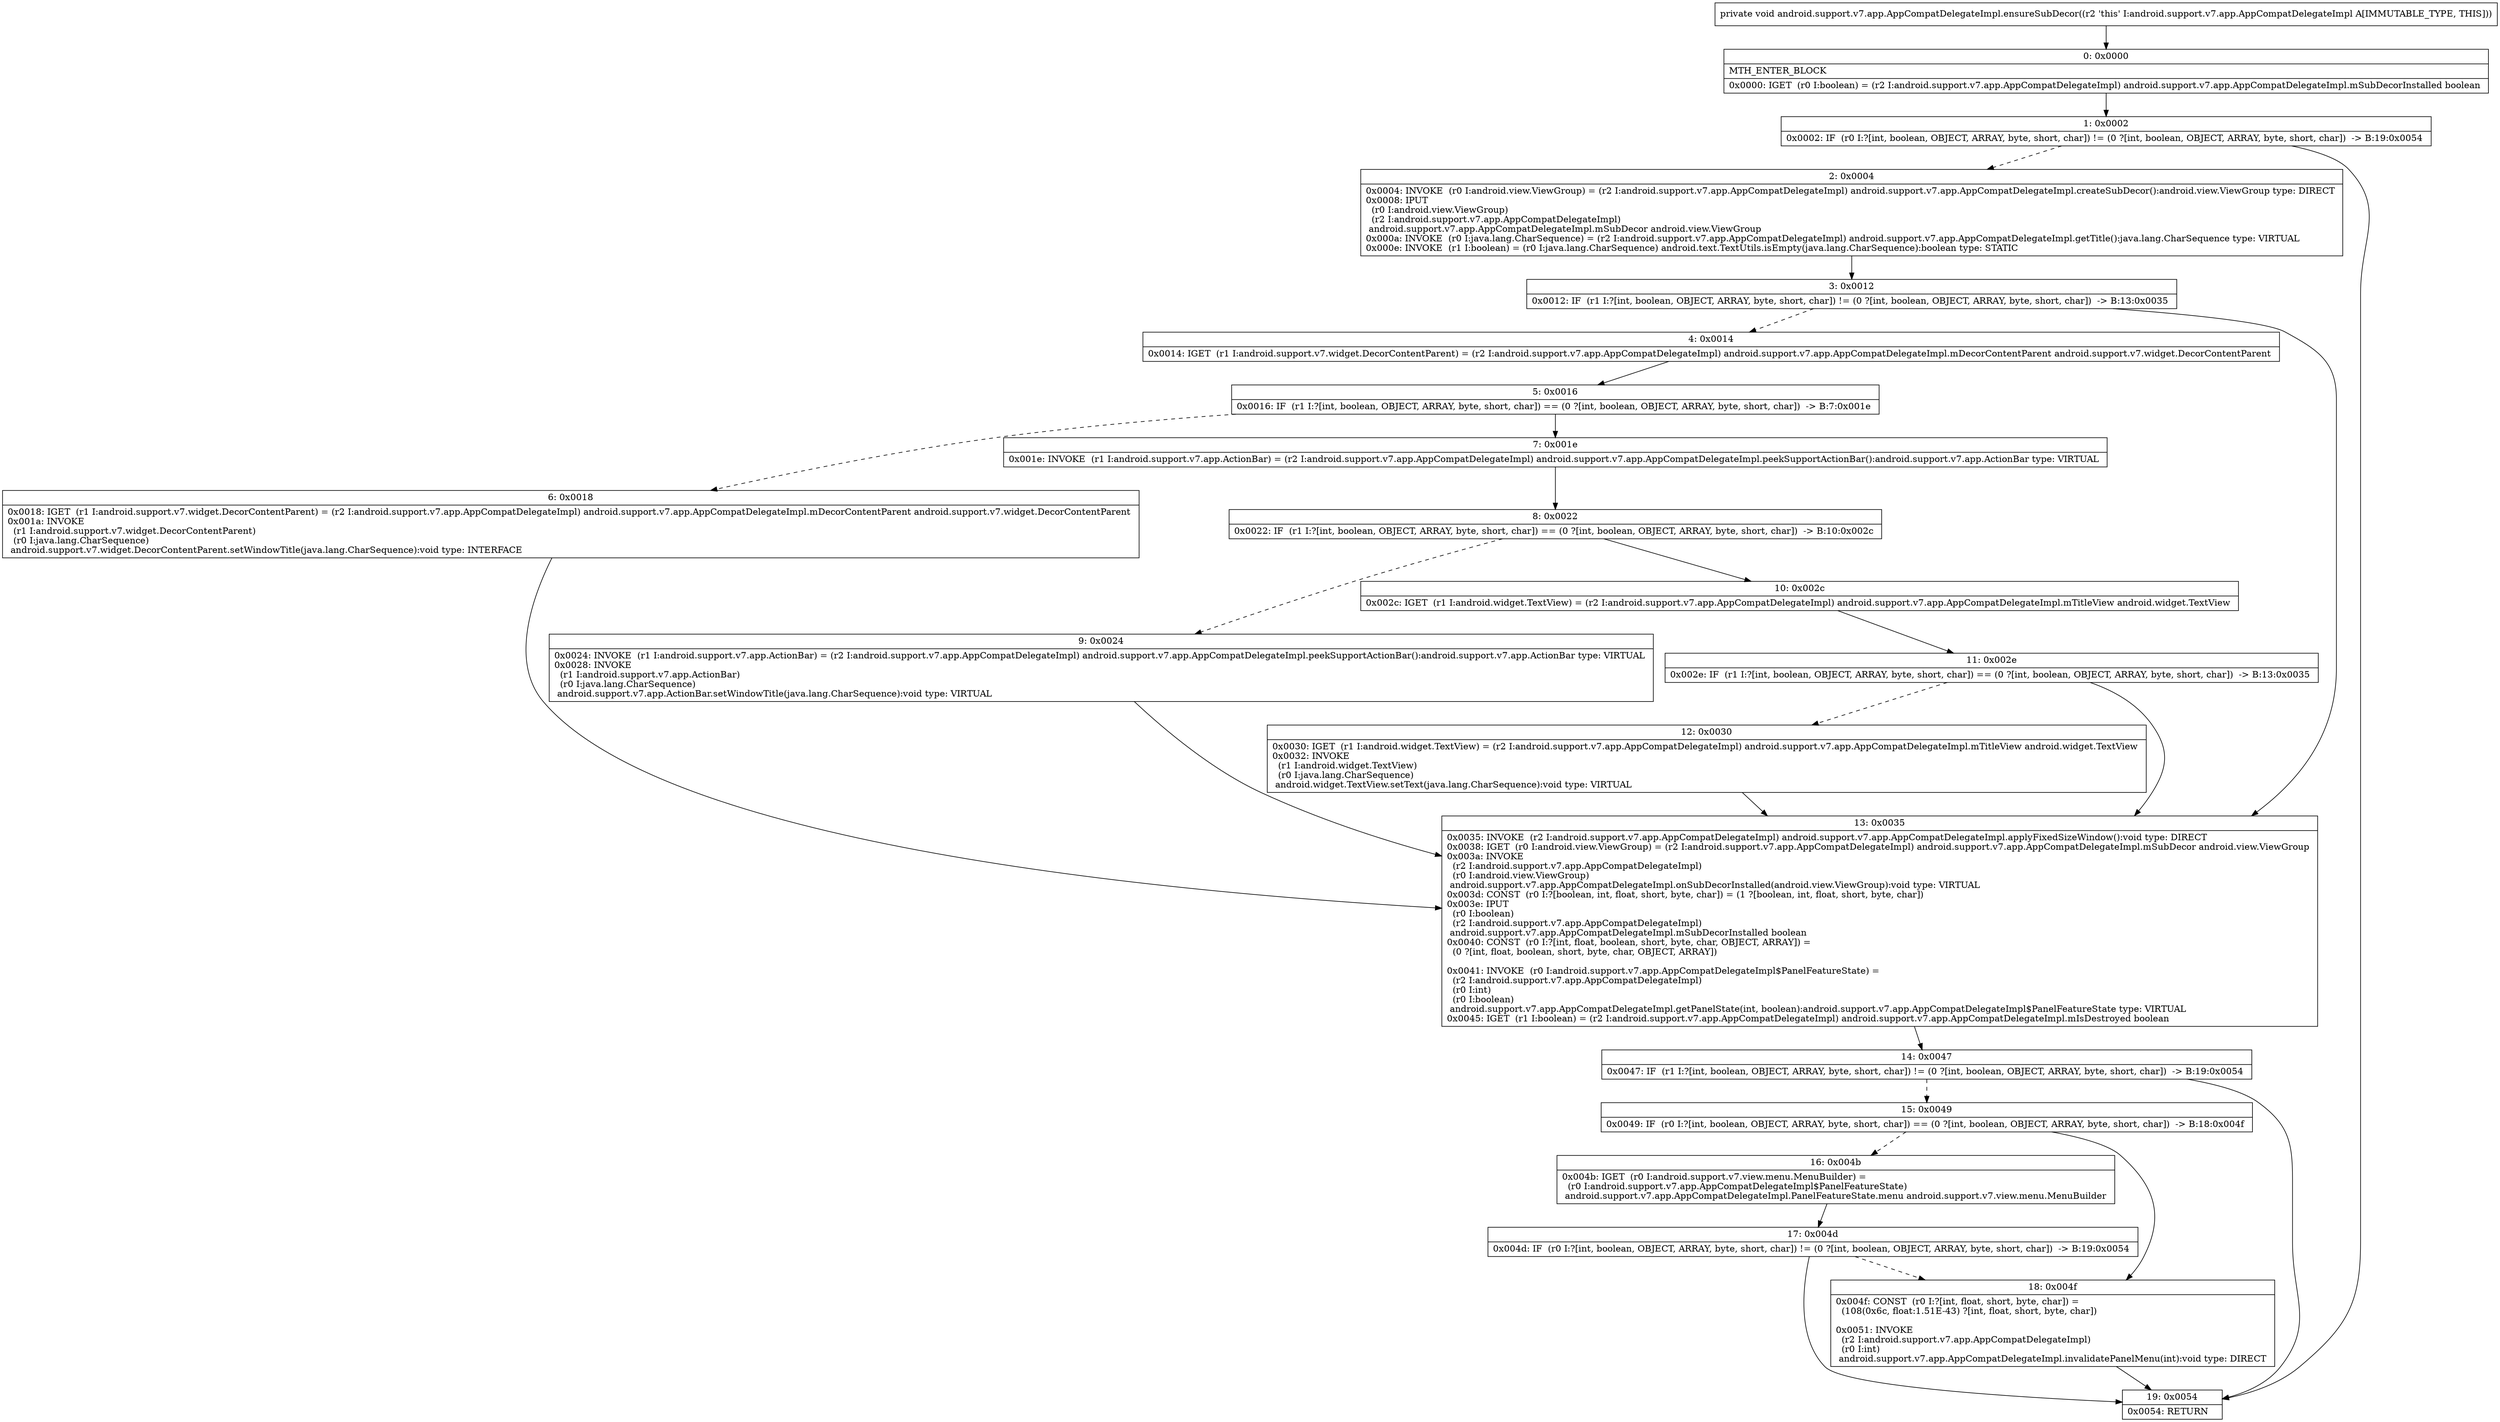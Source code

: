 digraph "CFG forandroid.support.v7.app.AppCompatDelegateImpl.ensureSubDecor()V" {
Node_0 [shape=record,label="{0\:\ 0x0000|MTH_ENTER_BLOCK\l|0x0000: IGET  (r0 I:boolean) = (r2 I:android.support.v7.app.AppCompatDelegateImpl) android.support.v7.app.AppCompatDelegateImpl.mSubDecorInstalled boolean \l}"];
Node_1 [shape=record,label="{1\:\ 0x0002|0x0002: IF  (r0 I:?[int, boolean, OBJECT, ARRAY, byte, short, char]) != (0 ?[int, boolean, OBJECT, ARRAY, byte, short, char])  \-\> B:19:0x0054 \l}"];
Node_2 [shape=record,label="{2\:\ 0x0004|0x0004: INVOKE  (r0 I:android.view.ViewGroup) = (r2 I:android.support.v7.app.AppCompatDelegateImpl) android.support.v7.app.AppCompatDelegateImpl.createSubDecor():android.view.ViewGroup type: DIRECT \l0x0008: IPUT  \l  (r0 I:android.view.ViewGroup)\l  (r2 I:android.support.v7.app.AppCompatDelegateImpl)\l android.support.v7.app.AppCompatDelegateImpl.mSubDecor android.view.ViewGroup \l0x000a: INVOKE  (r0 I:java.lang.CharSequence) = (r2 I:android.support.v7.app.AppCompatDelegateImpl) android.support.v7.app.AppCompatDelegateImpl.getTitle():java.lang.CharSequence type: VIRTUAL \l0x000e: INVOKE  (r1 I:boolean) = (r0 I:java.lang.CharSequence) android.text.TextUtils.isEmpty(java.lang.CharSequence):boolean type: STATIC \l}"];
Node_3 [shape=record,label="{3\:\ 0x0012|0x0012: IF  (r1 I:?[int, boolean, OBJECT, ARRAY, byte, short, char]) != (0 ?[int, boolean, OBJECT, ARRAY, byte, short, char])  \-\> B:13:0x0035 \l}"];
Node_4 [shape=record,label="{4\:\ 0x0014|0x0014: IGET  (r1 I:android.support.v7.widget.DecorContentParent) = (r2 I:android.support.v7.app.AppCompatDelegateImpl) android.support.v7.app.AppCompatDelegateImpl.mDecorContentParent android.support.v7.widget.DecorContentParent \l}"];
Node_5 [shape=record,label="{5\:\ 0x0016|0x0016: IF  (r1 I:?[int, boolean, OBJECT, ARRAY, byte, short, char]) == (0 ?[int, boolean, OBJECT, ARRAY, byte, short, char])  \-\> B:7:0x001e \l}"];
Node_6 [shape=record,label="{6\:\ 0x0018|0x0018: IGET  (r1 I:android.support.v7.widget.DecorContentParent) = (r2 I:android.support.v7.app.AppCompatDelegateImpl) android.support.v7.app.AppCompatDelegateImpl.mDecorContentParent android.support.v7.widget.DecorContentParent \l0x001a: INVOKE  \l  (r1 I:android.support.v7.widget.DecorContentParent)\l  (r0 I:java.lang.CharSequence)\l android.support.v7.widget.DecorContentParent.setWindowTitle(java.lang.CharSequence):void type: INTERFACE \l}"];
Node_7 [shape=record,label="{7\:\ 0x001e|0x001e: INVOKE  (r1 I:android.support.v7.app.ActionBar) = (r2 I:android.support.v7.app.AppCompatDelegateImpl) android.support.v7.app.AppCompatDelegateImpl.peekSupportActionBar():android.support.v7.app.ActionBar type: VIRTUAL \l}"];
Node_8 [shape=record,label="{8\:\ 0x0022|0x0022: IF  (r1 I:?[int, boolean, OBJECT, ARRAY, byte, short, char]) == (0 ?[int, boolean, OBJECT, ARRAY, byte, short, char])  \-\> B:10:0x002c \l}"];
Node_9 [shape=record,label="{9\:\ 0x0024|0x0024: INVOKE  (r1 I:android.support.v7.app.ActionBar) = (r2 I:android.support.v7.app.AppCompatDelegateImpl) android.support.v7.app.AppCompatDelegateImpl.peekSupportActionBar():android.support.v7.app.ActionBar type: VIRTUAL \l0x0028: INVOKE  \l  (r1 I:android.support.v7.app.ActionBar)\l  (r0 I:java.lang.CharSequence)\l android.support.v7.app.ActionBar.setWindowTitle(java.lang.CharSequence):void type: VIRTUAL \l}"];
Node_10 [shape=record,label="{10\:\ 0x002c|0x002c: IGET  (r1 I:android.widget.TextView) = (r2 I:android.support.v7.app.AppCompatDelegateImpl) android.support.v7.app.AppCompatDelegateImpl.mTitleView android.widget.TextView \l}"];
Node_11 [shape=record,label="{11\:\ 0x002e|0x002e: IF  (r1 I:?[int, boolean, OBJECT, ARRAY, byte, short, char]) == (0 ?[int, boolean, OBJECT, ARRAY, byte, short, char])  \-\> B:13:0x0035 \l}"];
Node_12 [shape=record,label="{12\:\ 0x0030|0x0030: IGET  (r1 I:android.widget.TextView) = (r2 I:android.support.v7.app.AppCompatDelegateImpl) android.support.v7.app.AppCompatDelegateImpl.mTitleView android.widget.TextView \l0x0032: INVOKE  \l  (r1 I:android.widget.TextView)\l  (r0 I:java.lang.CharSequence)\l android.widget.TextView.setText(java.lang.CharSequence):void type: VIRTUAL \l}"];
Node_13 [shape=record,label="{13\:\ 0x0035|0x0035: INVOKE  (r2 I:android.support.v7.app.AppCompatDelegateImpl) android.support.v7.app.AppCompatDelegateImpl.applyFixedSizeWindow():void type: DIRECT \l0x0038: IGET  (r0 I:android.view.ViewGroup) = (r2 I:android.support.v7.app.AppCompatDelegateImpl) android.support.v7.app.AppCompatDelegateImpl.mSubDecor android.view.ViewGroup \l0x003a: INVOKE  \l  (r2 I:android.support.v7.app.AppCompatDelegateImpl)\l  (r0 I:android.view.ViewGroup)\l android.support.v7.app.AppCompatDelegateImpl.onSubDecorInstalled(android.view.ViewGroup):void type: VIRTUAL \l0x003d: CONST  (r0 I:?[boolean, int, float, short, byte, char]) = (1 ?[boolean, int, float, short, byte, char]) \l0x003e: IPUT  \l  (r0 I:boolean)\l  (r2 I:android.support.v7.app.AppCompatDelegateImpl)\l android.support.v7.app.AppCompatDelegateImpl.mSubDecorInstalled boolean \l0x0040: CONST  (r0 I:?[int, float, boolean, short, byte, char, OBJECT, ARRAY]) = \l  (0 ?[int, float, boolean, short, byte, char, OBJECT, ARRAY])\l \l0x0041: INVOKE  (r0 I:android.support.v7.app.AppCompatDelegateImpl$PanelFeatureState) = \l  (r2 I:android.support.v7.app.AppCompatDelegateImpl)\l  (r0 I:int)\l  (r0 I:boolean)\l android.support.v7.app.AppCompatDelegateImpl.getPanelState(int, boolean):android.support.v7.app.AppCompatDelegateImpl$PanelFeatureState type: VIRTUAL \l0x0045: IGET  (r1 I:boolean) = (r2 I:android.support.v7.app.AppCompatDelegateImpl) android.support.v7.app.AppCompatDelegateImpl.mIsDestroyed boolean \l}"];
Node_14 [shape=record,label="{14\:\ 0x0047|0x0047: IF  (r1 I:?[int, boolean, OBJECT, ARRAY, byte, short, char]) != (0 ?[int, boolean, OBJECT, ARRAY, byte, short, char])  \-\> B:19:0x0054 \l}"];
Node_15 [shape=record,label="{15\:\ 0x0049|0x0049: IF  (r0 I:?[int, boolean, OBJECT, ARRAY, byte, short, char]) == (0 ?[int, boolean, OBJECT, ARRAY, byte, short, char])  \-\> B:18:0x004f \l}"];
Node_16 [shape=record,label="{16\:\ 0x004b|0x004b: IGET  (r0 I:android.support.v7.view.menu.MenuBuilder) = \l  (r0 I:android.support.v7.app.AppCompatDelegateImpl$PanelFeatureState)\l android.support.v7.app.AppCompatDelegateImpl.PanelFeatureState.menu android.support.v7.view.menu.MenuBuilder \l}"];
Node_17 [shape=record,label="{17\:\ 0x004d|0x004d: IF  (r0 I:?[int, boolean, OBJECT, ARRAY, byte, short, char]) != (0 ?[int, boolean, OBJECT, ARRAY, byte, short, char])  \-\> B:19:0x0054 \l}"];
Node_18 [shape=record,label="{18\:\ 0x004f|0x004f: CONST  (r0 I:?[int, float, short, byte, char]) = \l  (108(0x6c, float:1.51E\-43) ?[int, float, short, byte, char])\l \l0x0051: INVOKE  \l  (r2 I:android.support.v7.app.AppCompatDelegateImpl)\l  (r0 I:int)\l android.support.v7.app.AppCompatDelegateImpl.invalidatePanelMenu(int):void type: DIRECT \l}"];
Node_19 [shape=record,label="{19\:\ 0x0054|0x0054: RETURN   \l}"];
MethodNode[shape=record,label="{private void android.support.v7.app.AppCompatDelegateImpl.ensureSubDecor((r2 'this' I:android.support.v7.app.AppCompatDelegateImpl A[IMMUTABLE_TYPE, THIS])) }"];
MethodNode -> Node_0;
Node_0 -> Node_1;
Node_1 -> Node_2[style=dashed];
Node_1 -> Node_19;
Node_2 -> Node_3;
Node_3 -> Node_4[style=dashed];
Node_3 -> Node_13;
Node_4 -> Node_5;
Node_5 -> Node_6[style=dashed];
Node_5 -> Node_7;
Node_6 -> Node_13;
Node_7 -> Node_8;
Node_8 -> Node_9[style=dashed];
Node_8 -> Node_10;
Node_9 -> Node_13;
Node_10 -> Node_11;
Node_11 -> Node_12[style=dashed];
Node_11 -> Node_13;
Node_12 -> Node_13;
Node_13 -> Node_14;
Node_14 -> Node_15[style=dashed];
Node_14 -> Node_19;
Node_15 -> Node_16[style=dashed];
Node_15 -> Node_18;
Node_16 -> Node_17;
Node_17 -> Node_18[style=dashed];
Node_17 -> Node_19;
Node_18 -> Node_19;
}

